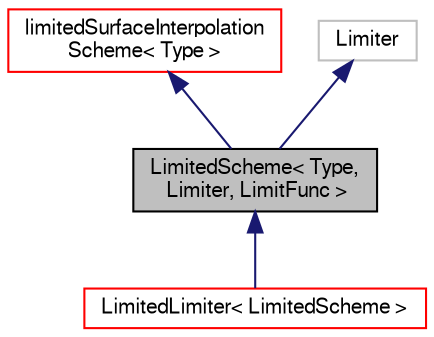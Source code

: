 digraph "LimitedScheme&lt; Type, Limiter, LimitFunc &gt;"
{
  bgcolor="transparent";
  edge [fontname="FreeSans",fontsize="10",labelfontname="FreeSans",labelfontsize="10"];
  node [fontname="FreeSans",fontsize="10",shape=record];
  Node0 [label="LimitedScheme\< Type,\l Limiter, LimitFunc \>",height=0.2,width=0.4,color="black", fillcolor="grey75", style="filled", fontcolor="black"];
  Node1 -> Node0 [dir="back",color="midnightblue",fontsize="10",style="solid",fontname="FreeSans"];
  Node1 [label="limitedSurfaceInterpolation\lScheme\< Type \>",height=0.2,width=0.4,color="red",URL="$a23038.html",tooltip="Abstract base class for limited surface interpolation schemes. "];
  Node4 -> Node0 [dir="back",color="midnightblue",fontsize="10",style="solid",fontname="FreeSans"];
  Node4 [label="Limiter",height=0.2,width=0.4,color="grey75"];
  Node0 -> Node5 [dir="back",color="midnightblue",fontsize="10",style="solid",fontname="FreeSans"];
  Node5 [label="LimitedLimiter\< LimitedScheme \>",height=0.2,width=0.4,color="red",URL="$a22994.html",tooltip="Foam::LimitedLimiter. "];
}

